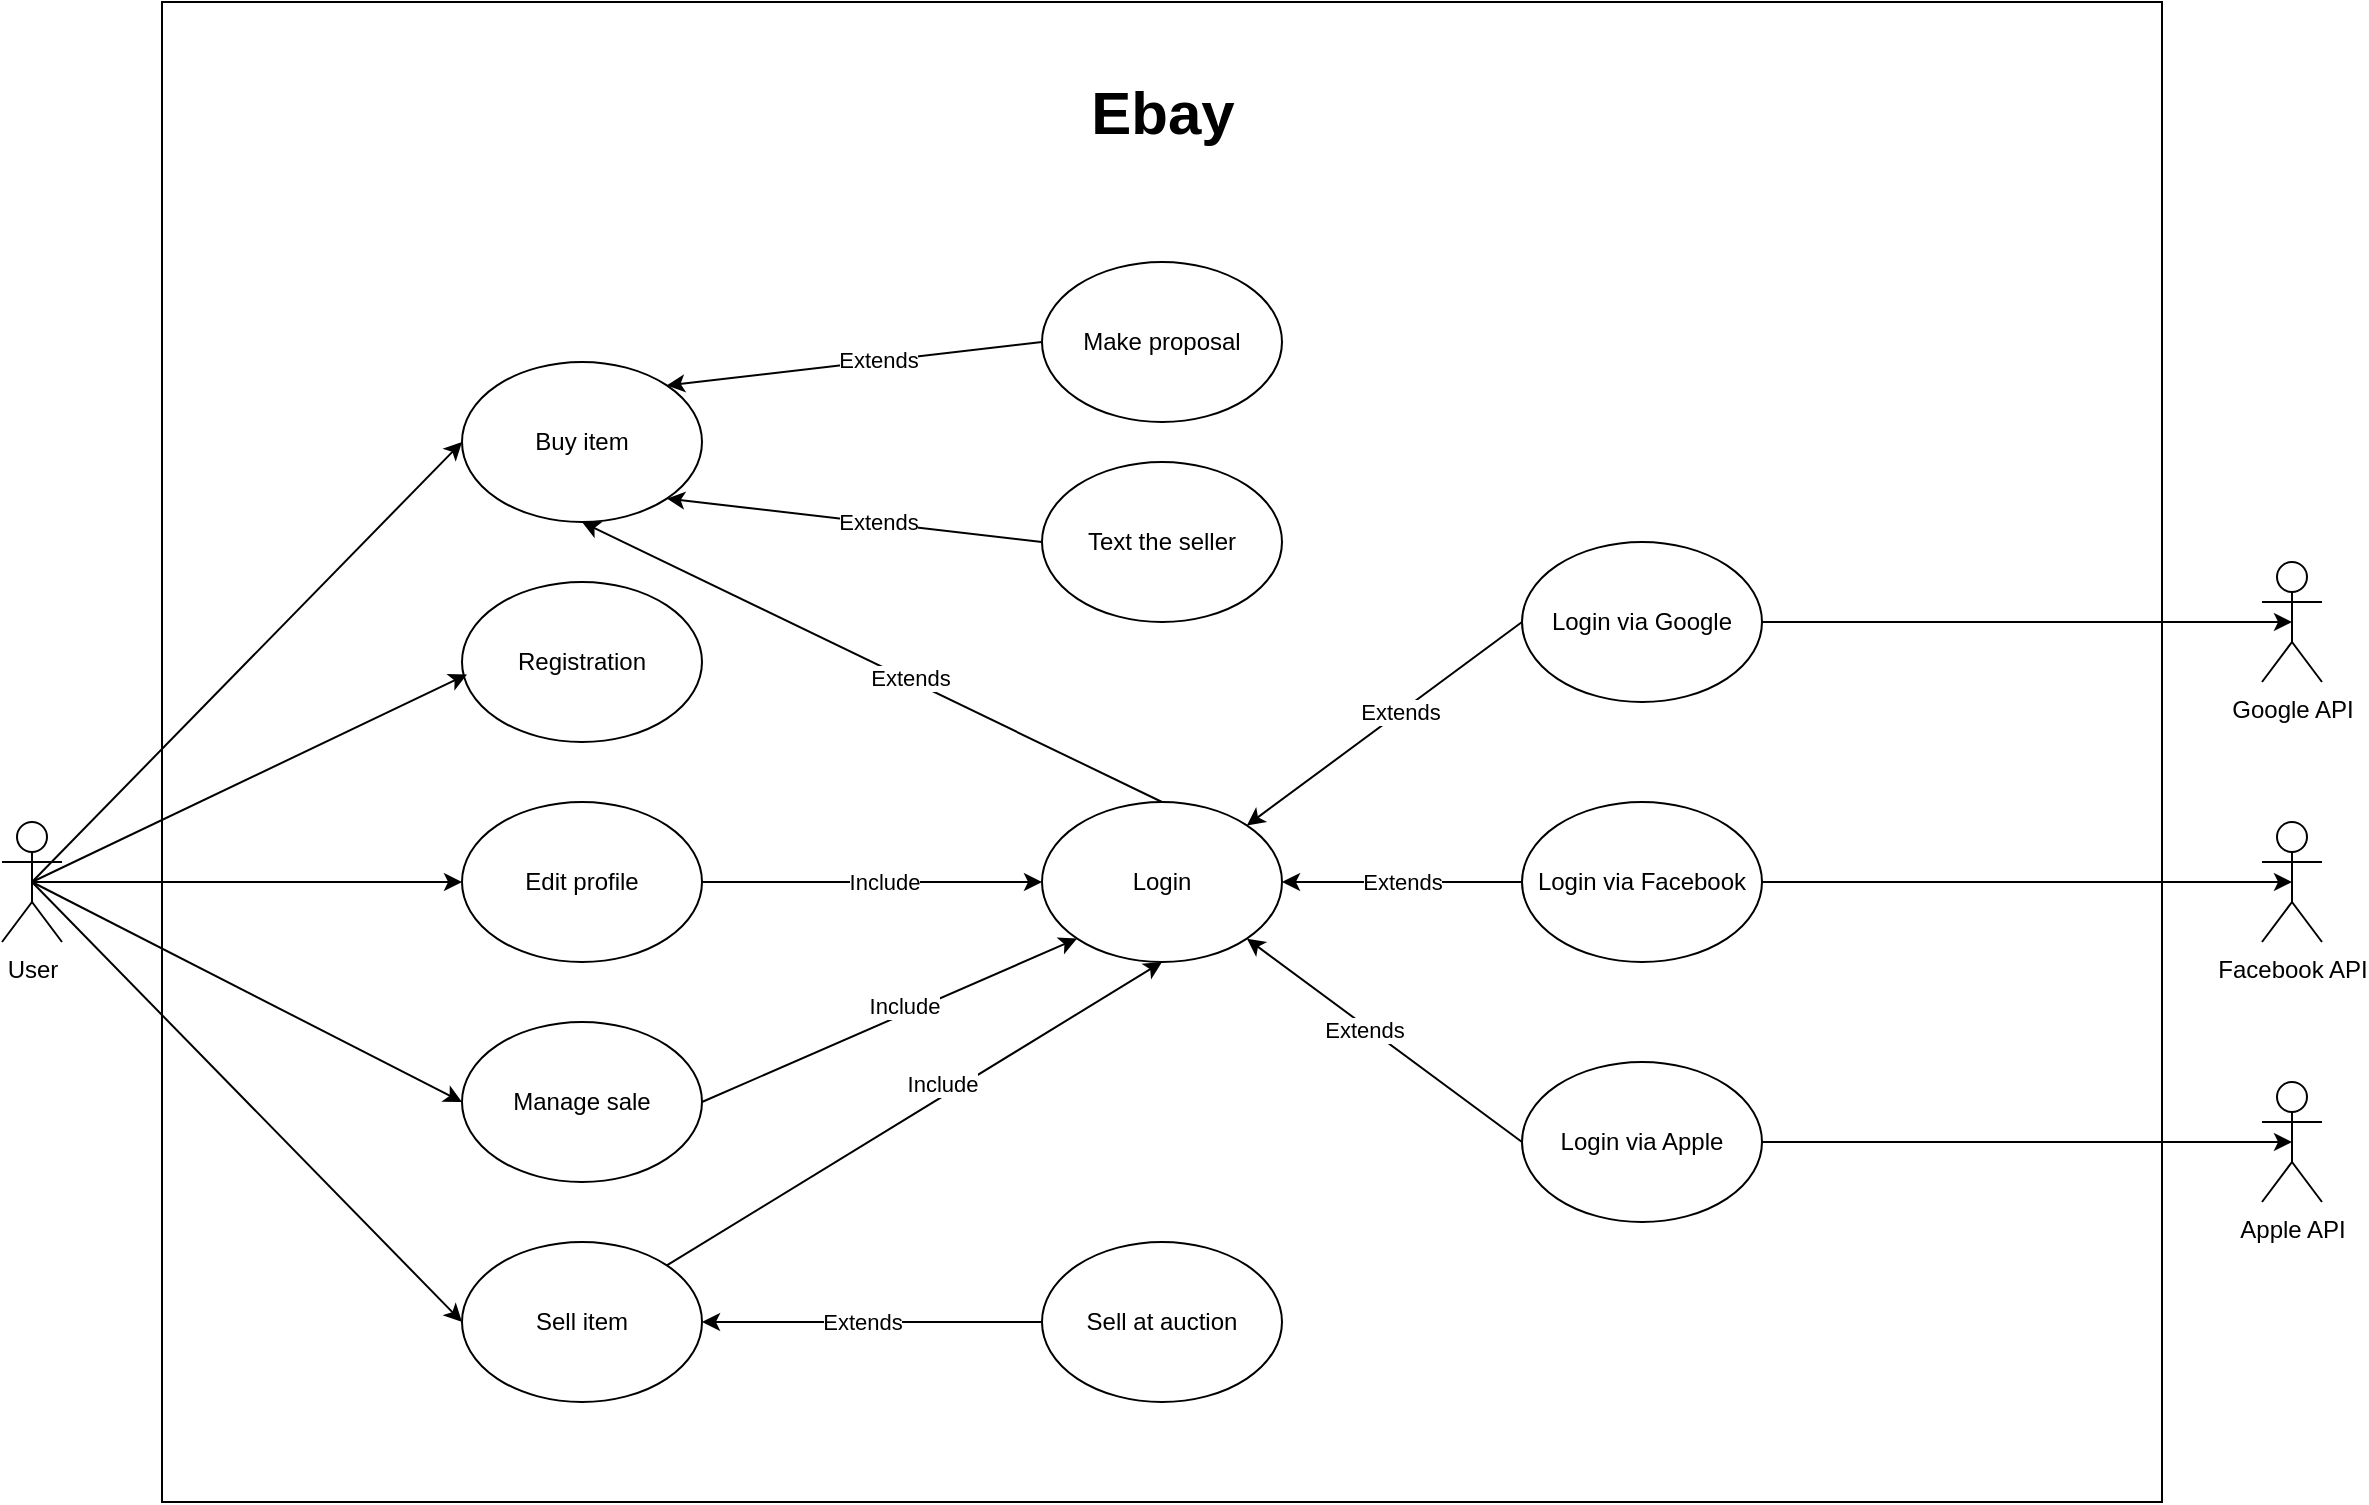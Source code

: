 <mxfile version="21.5.0" type="device">
  <diagram name="Pagina-1" id="aenGIL_74zbqAzxS67gl">
    <mxGraphModel dx="1687" dy="993" grid="1" gridSize="10" guides="1" tooltips="1" connect="1" arrows="1" fold="1" page="1" pageScale="1" pageWidth="827" pageHeight="1169" math="0" shadow="0">
      <root>
        <mxCell id="0" />
        <mxCell id="1" parent="0" />
        <mxCell id="KSkCKAZM9Qg43fAfsmJH-54" value="" style="rounded=0;whiteSpace=wrap;html=1;" vertex="1" parent="1">
          <mxGeometry x="240" y="90" width="1000" height="750" as="geometry" />
        </mxCell>
        <mxCell id="KSkCKAZM9Qg43fAfsmJH-4" value="User" style="shape=umlActor;verticalLabelPosition=bottom;verticalAlign=top;html=1;outlineConnect=0;" vertex="1" parent="1">
          <mxGeometry x="160" y="500" width="30" height="60" as="geometry" />
        </mxCell>
        <mxCell id="KSkCKAZM9Qg43fAfsmJH-6" value="Google API" style="shape=umlActor;verticalLabelPosition=bottom;verticalAlign=top;html=1;outlineConnect=0;" vertex="1" parent="1">
          <mxGeometry x="1290" y="370" width="30" height="60" as="geometry" />
        </mxCell>
        <mxCell id="KSkCKAZM9Qg43fAfsmJH-9" value="Buy item" style="ellipse;whiteSpace=wrap;html=1;" vertex="1" parent="1">
          <mxGeometry x="390" y="270" width="120" height="80" as="geometry" />
        </mxCell>
        <mxCell id="KSkCKAZM9Qg43fAfsmJH-10" value="Registration" style="ellipse;whiteSpace=wrap;html=1;" vertex="1" parent="1">
          <mxGeometry x="390" y="380" width="120" height="80" as="geometry" />
        </mxCell>
        <mxCell id="KSkCKAZM9Qg43fAfsmJH-11" value="Login via Google" style="ellipse;whiteSpace=wrap;html=1;" vertex="1" parent="1">
          <mxGeometry x="920" y="360" width="120" height="80" as="geometry" />
        </mxCell>
        <mxCell id="KSkCKAZM9Qg43fAfsmJH-12" value="Login via Facebook" style="ellipse;whiteSpace=wrap;html=1;" vertex="1" parent="1">
          <mxGeometry x="920" y="490" width="120" height="80" as="geometry" />
        </mxCell>
        <mxCell id="KSkCKAZM9Qg43fAfsmJH-13" value="Login via Apple" style="ellipse;whiteSpace=wrap;html=1;" vertex="1" parent="1">
          <mxGeometry x="920" y="620" width="120" height="80" as="geometry" />
        </mxCell>
        <mxCell id="KSkCKAZM9Qg43fAfsmJH-14" value="Login" style="ellipse;whiteSpace=wrap;html=1;" vertex="1" parent="1">
          <mxGeometry x="680" y="490" width="120" height="80" as="geometry" />
        </mxCell>
        <mxCell id="KSkCKAZM9Qg43fAfsmJH-15" value="Sell item" style="ellipse;whiteSpace=wrap;html=1;" vertex="1" parent="1">
          <mxGeometry x="390" y="710" width="120" height="80" as="geometry" />
        </mxCell>
        <mxCell id="KSkCKAZM9Qg43fAfsmJH-16" value="Edit profile" style="ellipse;whiteSpace=wrap;html=1;" vertex="1" parent="1">
          <mxGeometry x="390" y="490" width="120" height="80" as="geometry" />
        </mxCell>
        <mxCell id="KSkCKAZM9Qg43fAfsmJH-17" value="Make&amp;nbsp;proposal" style="ellipse;whiteSpace=wrap;html=1;" vertex="1" parent="1">
          <mxGeometry x="680" y="220" width="120" height="80" as="geometry" />
        </mxCell>
        <mxCell id="KSkCKAZM9Qg43fAfsmJH-18" value="Manage sale" style="ellipse;whiteSpace=wrap;html=1;" vertex="1" parent="1">
          <mxGeometry x="390" y="600" width="120" height="80" as="geometry" />
        </mxCell>
        <mxCell id="KSkCKAZM9Qg43fAfsmJH-19" value="Text the seller" style="ellipse;whiteSpace=wrap;html=1;" vertex="1" parent="1">
          <mxGeometry x="680" y="320" width="120" height="80" as="geometry" />
        </mxCell>
        <mxCell id="KSkCKAZM9Qg43fAfsmJH-21" value="Sell at auction" style="ellipse;whiteSpace=wrap;html=1;" vertex="1" parent="1">
          <mxGeometry x="680" y="710" width="120" height="80" as="geometry" />
        </mxCell>
        <mxCell id="KSkCKAZM9Qg43fAfsmJH-22" value="" style="endArrow=classic;html=1;rounded=0;exitX=0.5;exitY=0.5;exitDx=0;exitDy=0;exitPerimeter=0;entryX=0;entryY=0.5;entryDx=0;entryDy=0;" edge="1" parent="1" source="KSkCKAZM9Qg43fAfsmJH-4" target="KSkCKAZM9Qg43fAfsmJH-9">
          <mxGeometry width="50" height="50" relative="1" as="geometry">
            <mxPoint x="160" y="330" as="sourcePoint" />
            <mxPoint x="210" y="280" as="targetPoint" />
          </mxGeometry>
        </mxCell>
        <mxCell id="KSkCKAZM9Qg43fAfsmJH-23" value="" style="endArrow=classic;html=1;rounded=0;entryX=1;entryY=0;entryDx=0;entryDy=0;exitX=0;exitY=0.5;exitDx=0;exitDy=0;" edge="1" parent="1" source="KSkCKAZM9Qg43fAfsmJH-17" target="KSkCKAZM9Qg43fAfsmJH-9">
          <mxGeometry width="50" height="50" relative="1" as="geometry">
            <mxPoint x="550" y="280" as="sourcePoint" />
            <mxPoint x="600" y="230" as="targetPoint" />
          </mxGeometry>
        </mxCell>
        <mxCell id="KSkCKAZM9Qg43fAfsmJH-24" value="Extends&lt;br&gt;" style="edgeLabel;html=1;align=center;verticalAlign=middle;resizable=0;points=[];" vertex="1" connectable="0" parent="KSkCKAZM9Qg43fAfsmJH-23">
          <mxGeometry x="-0.127" y="-1" relative="1" as="geometry">
            <mxPoint as="offset" />
          </mxGeometry>
        </mxCell>
        <mxCell id="KSkCKAZM9Qg43fAfsmJH-25" value="" style="endArrow=classic;html=1;rounded=0;entryX=1;entryY=1;entryDx=0;entryDy=0;exitX=0;exitY=0.5;exitDx=0;exitDy=0;" edge="1" parent="1" source="KSkCKAZM9Qg43fAfsmJH-19" target="KSkCKAZM9Qg43fAfsmJH-9">
          <mxGeometry width="50" height="50" relative="1" as="geometry">
            <mxPoint x="698" y="270" as="sourcePoint" />
            <mxPoint x="520" y="292" as="targetPoint" />
          </mxGeometry>
        </mxCell>
        <mxCell id="KSkCKAZM9Qg43fAfsmJH-26" value="Extends&lt;br&gt;" style="edgeLabel;html=1;align=center;verticalAlign=middle;resizable=0;points=[];" vertex="1" connectable="0" parent="KSkCKAZM9Qg43fAfsmJH-25">
          <mxGeometry x="-0.127" y="-1" relative="1" as="geometry">
            <mxPoint as="offset" />
          </mxGeometry>
        </mxCell>
        <mxCell id="KSkCKAZM9Qg43fAfsmJH-27" value="" style="endArrow=classic;html=1;rounded=0;entryX=0.5;entryY=1;entryDx=0;entryDy=0;exitX=0.5;exitY=0;exitDx=0;exitDy=0;" edge="1" parent="1" source="KSkCKAZM9Qg43fAfsmJH-14" target="KSkCKAZM9Qg43fAfsmJH-9">
          <mxGeometry width="50" height="50" relative="1" as="geometry">
            <mxPoint x="690" y="300" as="sourcePoint" />
            <mxPoint x="512" y="278" as="targetPoint" />
          </mxGeometry>
        </mxCell>
        <mxCell id="KSkCKAZM9Qg43fAfsmJH-28" value="Extends&lt;br&gt;" style="edgeLabel;html=1;align=center;verticalAlign=middle;resizable=0;points=[];" vertex="1" connectable="0" parent="KSkCKAZM9Qg43fAfsmJH-27">
          <mxGeometry x="-0.127" y="-1" relative="1" as="geometry">
            <mxPoint as="offset" />
          </mxGeometry>
        </mxCell>
        <mxCell id="KSkCKAZM9Qg43fAfsmJH-29" value="Facebook API&lt;br&gt;" style="shape=umlActor;verticalLabelPosition=bottom;verticalAlign=top;html=1;outlineConnect=0;" vertex="1" parent="1">
          <mxGeometry x="1290" y="500" width="30" height="60" as="geometry" />
        </mxCell>
        <mxCell id="KSkCKAZM9Qg43fAfsmJH-31" value="Apple API&lt;br&gt;" style="shape=umlActor;verticalLabelPosition=bottom;verticalAlign=top;html=1;outlineConnect=0;" vertex="1" parent="1">
          <mxGeometry x="1290" y="630" width="30" height="60" as="geometry" />
        </mxCell>
        <mxCell id="KSkCKAZM9Qg43fAfsmJH-32" value="" style="endArrow=classic;html=1;rounded=0;entryX=0.021;entryY=0.578;entryDx=0;entryDy=0;entryPerimeter=0;exitX=0.5;exitY=0.5;exitDx=0;exitDy=0;exitPerimeter=0;" edge="1" parent="1" source="KSkCKAZM9Qg43fAfsmJH-4" target="KSkCKAZM9Qg43fAfsmJH-10">
          <mxGeometry width="50" height="50" relative="1" as="geometry">
            <mxPoint x="140" y="330" as="sourcePoint" />
            <mxPoint x="410" y="250" as="targetPoint" />
          </mxGeometry>
        </mxCell>
        <mxCell id="KSkCKAZM9Qg43fAfsmJH-33" value="" style="endArrow=classic;html=1;rounded=0;entryX=0;entryY=0.5;entryDx=0;entryDy=0;exitX=0.5;exitY=0.5;exitDx=0;exitDy=0;exitPerimeter=0;" edge="1" parent="1" source="KSkCKAZM9Qg43fAfsmJH-4" target="KSkCKAZM9Qg43fAfsmJH-16">
          <mxGeometry width="50" height="50" relative="1" as="geometry">
            <mxPoint x="185" y="540" as="sourcePoint" />
            <mxPoint x="403" y="436" as="targetPoint" />
          </mxGeometry>
        </mxCell>
        <mxCell id="KSkCKAZM9Qg43fAfsmJH-34" value="" style="endArrow=classic;html=1;rounded=0;entryX=0;entryY=0.5;entryDx=0;entryDy=0;exitX=1;exitY=0.5;exitDx=0;exitDy=0;" edge="1" parent="1" source="KSkCKAZM9Qg43fAfsmJH-16" target="KSkCKAZM9Qg43fAfsmJH-14">
          <mxGeometry width="50" height="50" relative="1" as="geometry">
            <mxPoint x="530" y="540" as="sourcePoint" />
            <mxPoint x="745" y="540" as="targetPoint" />
          </mxGeometry>
        </mxCell>
        <mxCell id="KSkCKAZM9Qg43fAfsmJH-35" value="Include" style="edgeLabel;html=1;align=center;verticalAlign=middle;resizable=0;points=[];" vertex="1" connectable="0" parent="KSkCKAZM9Qg43fAfsmJH-34">
          <mxGeometry x="0.194" relative="1" as="geometry">
            <mxPoint x="-11" as="offset" />
          </mxGeometry>
        </mxCell>
        <mxCell id="KSkCKAZM9Qg43fAfsmJH-36" value="" style="endArrow=classic;html=1;rounded=0;entryX=0;entryY=0.5;entryDx=0;entryDy=0;exitX=0.5;exitY=0.5;exitDx=0;exitDy=0;exitPerimeter=0;" edge="1" parent="1" source="KSkCKAZM9Qg43fAfsmJH-4" target="KSkCKAZM9Qg43fAfsmJH-18">
          <mxGeometry width="50" height="50" relative="1" as="geometry">
            <mxPoint x="185" y="540" as="sourcePoint" />
            <mxPoint x="400" y="540" as="targetPoint" />
          </mxGeometry>
        </mxCell>
        <mxCell id="KSkCKAZM9Qg43fAfsmJH-37" value="" style="endArrow=classic;html=1;rounded=0;entryX=0;entryY=0.5;entryDx=0;entryDy=0;exitX=0.5;exitY=0.5;exitDx=0;exitDy=0;exitPerimeter=0;" edge="1" parent="1" source="KSkCKAZM9Qg43fAfsmJH-4" target="KSkCKAZM9Qg43fAfsmJH-15">
          <mxGeometry width="50" height="50" relative="1" as="geometry">
            <mxPoint x="185" y="540" as="sourcePoint" />
            <mxPoint x="400" y="650" as="targetPoint" />
          </mxGeometry>
        </mxCell>
        <mxCell id="KSkCKAZM9Qg43fAfsmJH-38" value="" style="endArrow=classic;html=1;rounded=0;exitX=0;exitY=0.5;exitDx=0;exitDy=0;entryX=1;entryY=0.5;entryDx=0;entryDy=0;" edge="1" parent="1" source="KSkCKAZM9Qg43fAfsmJH-21" target="KSkCKAZM9Qg43fAfsmJH-15">
          <mxGeometry width="50" height="50" relative="1" as="geometry">
            <mxPoint x="640" y="640" as="sourcePoint" />
            <mxPoint x="550" y="790" as="targetPoint" />
          </mxGeometry>
        </mxCell>
        <mxCell id="KSkCKAZM9Qg43fAfsmJH-39" value="Extends&lt;br&gt;" style="edgeLabel;html=1;align=center;verticalAlign=middle;resizable=0;points=[];" vertex="1" connectable="0" parent="KSkCKAZM9Qg43fAfsmJH-38">
          <mxGeometry x="0.082" relative="1" as="geometry">
            <mxPoint x="2" as="offset" />
          </mxGeometry>
        </mxCell>
        <mxCell id="KSkCKAZM9Qg43fAfsmJH-40" value="" style="endArrow=classic;html=1;rounded=0;entryX=0;entryY=1;entryDx=0;entryDy=0;exitX=1;exitY=0.5;exitDx=0;exitDy=0;" edge="1" parent="1" source="KSkCKAZM9Qg43fAfsmJH-18" target="KSkCKAZM9Qg43fAfsmJH-14">
          <mxGeometry width="50" height="50" relative="1" as="geometry">
            <mxPoint x="520" y="540" as="sourcePoint" />
            <mxPoint x="690" y="540" as="targetPoint" />
          </mxGeometry>
        </mxCell>
        <mxCell id="KSkCKAZM9Qg43fAfsmJH-41" value="Include" style="edgeLabel;html=1;align=center;verticalAlign=middle;resizable=0;points=[];" vertex="1" connectable="0" parent="KSkCKAZM9Qg43fAfsmJH-40">
          <mxGeometry x="0.194" relative="1" as="geometry">
            <mxPoint x="-11" as="offset" />
          </mxGeometry>
        </mxCell>
        <mxCell id="KSkCKAZM9Qg43fAfsmJH-42" value="" style="endArrow=classic;html=1;rounded=0;entryX=0.5;entryY=1;entryDx=0;entryDy=0;exitX=1;exitY=0;exitDx=0;exitDy=0;" edge="1" parent="1" source="KSkCKAZM9Qg43fAfsmJH-15" target="KSkCKAZM9Qg43fAfsmJH-14">
          <mxGeometry width="50" height="50" relative="1" as="geometry">
            <mxPoint x="520" y="650" as="sourcePoint" />
            <mxPoint x="708" y="568" as="targetPoint" />
          </mxGeometry>
        </mxCell>
        <mxCell id="KSkCKAZM9Qg43fAfsmJH-43" value="Include" style="edgeLabel;html=1;align=center;verticalAlign=middle;resizable=0;points=[];" vertex="1" connectable="0" parent="KSkCKAZM9Qg43fAfsmJH-42">
          <mxGeometry x="0.194" relative="1" as="geometry">
            <mxPoint x="-11" as="offset" />
          </mxGeometry>
        </mxCell>
        <mxCell id="KSkCKAZM9Qg43fAfsmJH-44" value="" style="endArrow=classic;html=1;rounded=0;exitX=0;exitY=0.5;exitDx=0;exitDy=0;entryX=1;entryY=0;entryDx=0;entryDy=0;" edge="1" parent="1" source="KSkCKAZM9Qg43fAfsmJH-11" target="KSkCKAZM9Qg43fAfsmJH-14">
          <mxGeometry width="50" height="50" relative="1" as="geometry">
            <mxPoint x="790" y="490" as="sourcePoint" />
            <mxPoint x="840" y="440" as="targetPoint" />
          </mxGeometry>
        </mxCell>
        <mxCell id="KSkCKAZM9Qg43fAfsmJH-47" value="Extends&lt;br&gt;" style="edgeLabel;html=1;align=center;verticalAlign=middle;resizable=0;points=[];" vertex="1" connectable="0" parent="KSkCKAZM9Qg43fAfsmJH-44">
          <mxGeometry x="-0.113" relative="1" as="geometry">
            <mxPoint as="offset" />
          </mxGeometry>
        </mxCell>
        <mxCell id="KSkCKAZM9Qg43fAfsmJH-45" value="" style="endArrow=classic;html=1;rounded=0;exitX=0;exitY=0.5;exitDx=0;exitDy=0;entryX=1;entryY=0.5;entryDx=0;entryDy=0;" edge="1" parent="1" source="KSkCKAZM9Qg43fAfsmJH-12" target="KSkCKAZM9Qg43fAfsmJH-14">
          <mxGeometry width="50" height="50" relative="1" as="geometry">
            <mxPoint x="930" y="410" as="sourcePoint" />
            <mxPoint x="795" y="507" as="targetPoint" />
            <Array as="points">
              <mxPoint x="870" y="530" />
            </Array>
          </mxGeometry>
        </mxCell>
        <mxCell id="KSkCKAZM9Qg43fAfsmJH-48" value="Extends&lt;br&gt;" style="edgeLabel;html=1;align=center;verticalAlign=middle;resizable=0;points=[];" vertex="1" connectable="0" parent="KSkCKAZM9Qg43fAfsmJH-45">
          <mxGeometry relative="1" as="geometry">
            <mxPoint as="offset" />
          </mxGeometry>
        </mxCell>
        <mxCell id="KSkCKAZM9Qg43fAfsmJH-46" value="" style="endArrow=classic;html=1;rounded=0;exitX=0;exitY=0.5;exitDx=0;exitDy=0;entryX=1;entryY=1;entryDx=0;entryDy=0;" edge="1" parent="1" source="KSkCKAZM9Qg43fAfsmJH-13" target="KSkCKAZM9Qg43fAfsmJH-14">
          <mxGeometry width="50" height="50" relative="1" as="geometry">
            <mxPoint x="930" y="540" as="sourcePoint" />
            <mxPoint x="810" y="540" as="targetPoint" />
          </mxGeometry>
        </mxCell>
        <mxCell id="KSkCKAZM9Qg43fAfsmJH-49" value="Extends&lt;br&gt;" style="edgeLabel;html=1;align=center;verticalAlign=middle;resizable=0;points=[];" vertex="1" connectable="0" parent="KSkCKAZM9Qg43fAfsmJH-46">
          <mxGeometry x="0.136" y="2" relative="1" as="geometry">
            <mxPoint as="offset" />
          </mxGeometry>
        </mxCell>
        <mxCell id="KSkCKAZM9Qg43fAfsmJH-50" value="" style="endArrow=classic;html=1;rounded=0;entryX=0.5;entryY=0.5;entryDx=0;entryDy=0;entryPerimeter=0;exitX=1;exitY=0.5;exitDx=0;exitDy=0;" edge="1" parent="1" source="KSkCKAZM9Qg43fAfsmJH-11" target="KSkCKAZM9Qg43fAfsmJH-6">
          <mxGeometry width="50" height="50" relative="1" as="geometry">
            <mxPoint x="1050" y="500" as="sourcePoint" />
            <mxPoint x="1100" y="450" as="targetPoint" />
          </mxGeometry>
        </mxCell>
        <mxCell id="KSkCKAZM9Qg43fAfsmJH-51" value="" style="endArrow=classic;html=1;rounded=0;entryX=0.5;entryY=0.5;entryDx=0;entryDy=0;entryPerimeter=0;exitX=1;exitY=0.5;exitDx=0;exitDy=0;" edge="1" parent="1" source="KSkCKAZM9Qg43fAfsmJH-12" target="KSkCKAZM9Qg43fAfsmJH-29">
          <mxGeometry width="50" height="50" relative="1" as="geometry">
            <mxPoint x="1055" y="529.58" as="sourcePoint" />
            <mxPoint x="1320" y="529.58" as="targetPoint" />
          </mxGeometry>
        </mxCell>
        <mxCell id="KSkCKAZM9Qg43fAfsmJH-53" value="" style="endArrow=classic;html=1;rounded=0;entryX=0.5;entryY=0.5;entryDx=0;entryDy=0;entryPerimeter=0;exitX=1;exitY=0.5;exitDx=0;exitDy=0;" edge="1" parent="1" source="KSkCKAZM9Qg43fAfsmJH-13" target="KSkCKAZM9Qg43fAfsmJH-31">
          <mxGeometry width="50" height="50" relative="1" as="geometry">
            <mxPoint x="1050" y="540" as="sourcePoint" />
            <mxPoint x="1315" y="540" as="targetPoint" />
          </mxGeometry>
        </mxCell>
        <mxCell id="KSkCKAZM9Qg43fAfsmJH-55" value="&lt;b&gt;&lt;font style=&quot;font-size: 30px;&quot;&gt;Ebay&lt;/font&gt;&lt;/b&gt;" style="text;html=1;align=center;verticalAlign=middle;resizable=0;points=[];autosize=1;strokeColor=none;fillColor=none;strokeWidth=1;" vertex="1" parent="1">
          <mxGeometry x="690" y="120" width="100" height="50" as="geometry" />
        </mxCell>
      </root>
    </mxGraphModel>
  </diagram>
</mxfile>
